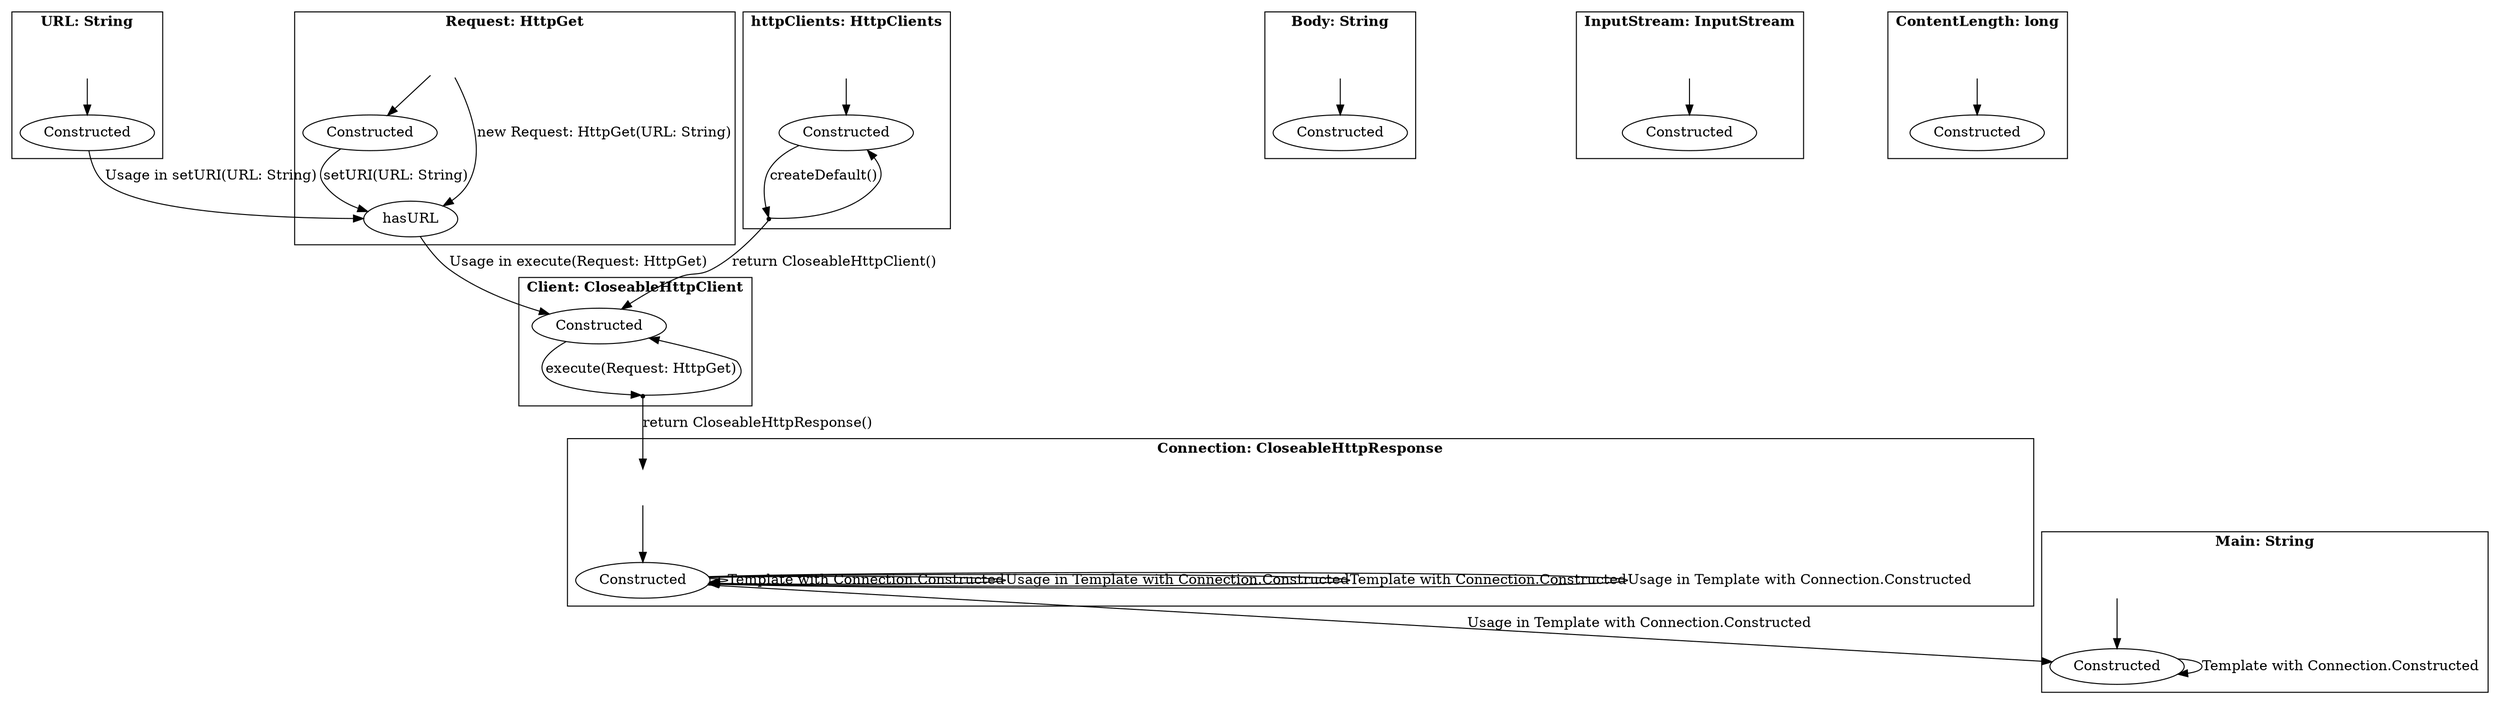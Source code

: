 digraph G {
    subgraph cluster0 {
    label = <<B>URL: String</B>>;
        Init_URL [ label="Init" , style = invis ];
        Constructed_URL [ label="Constructed"  ];
    }
    subgraph cluster1 {
    label = <<B>Request: HttpGet</B>>;
        Init_Request [ label="Init" , style = invis ];
        Constructed_Request [ label="Constructed"  ];
        hasURL_Request [ label="hasURL"  ];
    }
    subgraph cluster2 {
    label = <<B>Client: CloseableHttpClient</B>>;
        Init_Client [ label="Init" , style = invis ];
        Constructed_Client [ label="Constructed"  ];
        virtual0 [ shape = point ];
    }
    subgraph cluster3 {
    label = <<B>Connection: CloseableHttpResponse</B>>;
        Init_Connection [ label="Init" , style = invis ];
        Constructed_Connection [ label="Constructed"  ];
    }
    subgraph cluster4 {
    label = <<B>Body: String</B>>;
        Init_Body [ label="Init" , style = invis ];
        Constructed_Body [ label="Constructed"  ];
    }
    subgraph cluster5 {
    label = <<B>httpClients: HttpClients</B>>;
        Init_httpClients [ label="Init" , style = invis ];
        Constructed_httpClients [ label="Constructed"  ];
        virtual1 [ shape = point ];
    }
    subgraph cluster6 {
    label = <<B>Main: String</B>>;
        Init_Main [ label="Init" , style = invis ];
        Constructed_Main [ label="Constructed"  ];
    }
    subgraph cluster7 {
    label = <<B>InputStream: InputStream</B>>;
        Init_InputStream [ label="Init" , style = invis ];
        Constructed_InputStream [ label="Constructed"  ];
    }
    subgraph cluster8 {
    label = <<B>ContentLength: long</B>>;
        Init_ContentLength [ label="Init" , style = invis ];
        Constructed_ContentLength [ label="Constructed"  ];
    }
        Init_URL -> Constructed_URL [ label=""  ];
        Constructed_URL -> hasURL_Request [ label="Usage in setURI(URL: String)"  ];
        Init_Request -> Constructed_Request [ label=""  ];
        Init_Request -> hasURL_Request [ label="new Request: HttpGet(URL: String)"  ];
        Constructed_Request -> hasURL_Request [ label="setURI(URL: String)"  ];
        hasURL_Request -> Constructed_Client [ label="Usage in execute(Request: HttpGet)"  ];
        Constructed_Client -> virtual0 [ label="execute(Request: HttpGet)"  ];
        virtual0 -> Constructed_Client ;
        virtual0 -> Init_Connection [ label="return CloseableHttpResponse()"  ];
        Init_Connection -> Constructed_Connection [ label=""  ];
        Constructed_Connection -> Constructed_Main [ label="Usage in Template with Connection.Constructed"  ];
        Constructed_Connection -> Constructed_Connection [ label="Template with Connection.Constructed"  ];
        Constructed_Connection -> Constructed_Connection [ label="Usage in Template with Connection.Constructed"  ];
        Constructed_Connection -> Constructed_Connection [ label="Template with Connection.Constructed"  ];
        Constructed_Connection -> Constructed_Connection [ label="Usage in Template with Connection.Constructed"  ];
        Init_Body -> Constructed_Body [ label=""  ];
        Init_httpClients -> Constructed_httpClients [ label=""  ];
        Constructed_httpClients -> virtual1 [ label="createDefault()"  ];
        virtual1 -> Constructed_httpClients ;
        virtual1 -> Constructed_Client [ label="return CloseableHttpClient()"  ];
        Init_Main -> Constructed_Main [ label=""  ];
        Constructed_Main -> Constructed_Main [ label="Template with Connection.Constructed"  ];
        Init_InputStream -> Constructed_InputStream [ label=""  ];
        Init_ContentLength -> Constructed_ContentLength [ label=""  ];
}